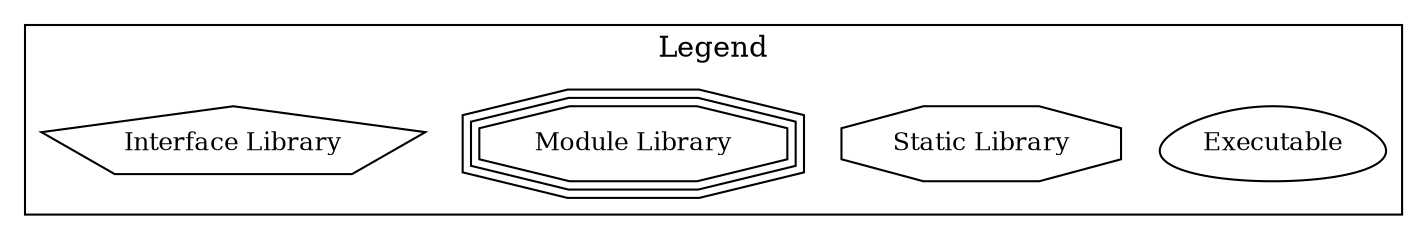 digraph "GraphvizTestProject" {
node [
  fontsize = "12"
];
subgraph clusterLegend {
  label = "Legend";
  color = black;
  edge [ style = invis ];
  legendNode0 [ label = "Executable", shape = egg ];
  legendNode1 [ label = "Static Library", shape = octagon ];#  legendNode2 [ label = "Shared Library",^ shape = doubleoctagon ];
  legendNode3 [ label = "Module Library", shape = tripleoctagon ];
  legendNode4 [ label = "Interface Library", shape = pentagon ];
}
}
